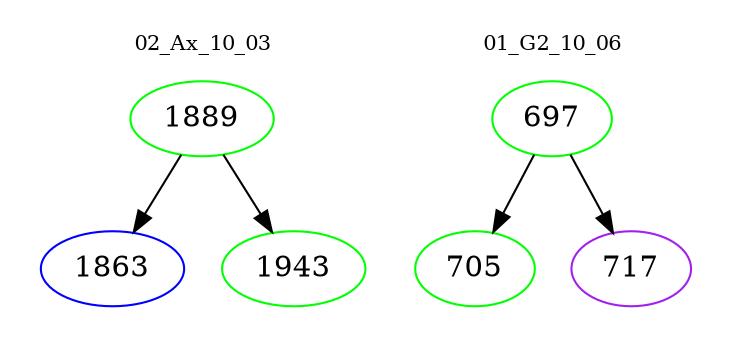digraph{
subgraph cluster_0 {
color = white
label = "02_Ax_10_03";
fontsize=10;
T0_1889 [label="1889", color="green"]
T0_1889 -> T0_1863 [color="black"]
T0_1863 [label="1863", color="blue"]
T0_1889 -> T0_1943 [color="black"]
T0_1943 [label="1943", color="green"]
}
subgraph cluster_1 {
color = white
label = "01_G2_10_06";
fontsize=10;
T1_697 [label="697", color="green"]
T1_697 -> T1_705 [color="black"]
T1_705 [label="705", color="green"]
T1_697 -> T1_717 [color="black"]
T1_717 [label="717", color="purple"]
}
}
